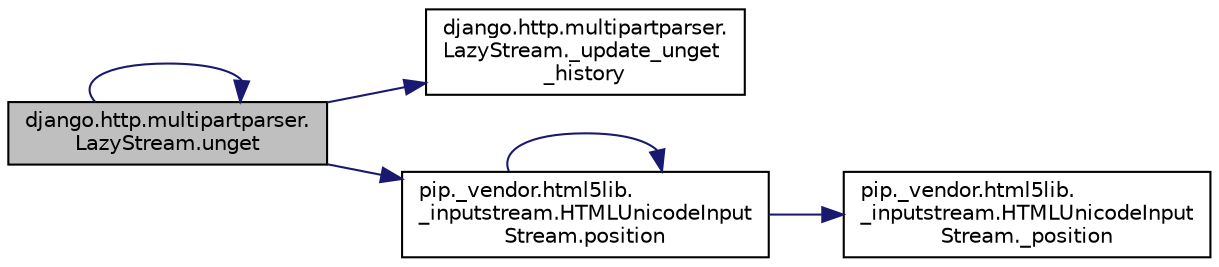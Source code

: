 digraph "django.http.multipartparser.LazyStream.unget"
{
 // LATEX_PDF_SIZE
  edge [fontname="Helvetica",fontsize="10",labelfontname="Helvetica",labelfontsize="10"];
  node [fontname="Helvetica",fontsize="10",shape=record];
  rankdir="LR";
  Node1 [label="django.http.multipartparser.\lLazyStream.unget",height=0.2,width=0.4,color="black", fillcolor="grey75", style="filled", fontcolor="black",tooltip=" "];
  Node1 -> Node2 [color="midnightblue",fontsize="10",style="solid",fontname="Helvetica"];
  Node2 [label="django.http.multipartparser.\lLazyStream._update_unget\l_history",height=0.2,width=0.4,color="black", fillcolor="white", style="filled",URL="$d4/dba/classdjango_1_1http_1_1multipartparser_1_1_lazy_stream.html#ac10a87915579d35990d95f483a09fd4b",tooltip=" "];
  Node1 -> Node3 [color="midnightblue",fontsize="10",style="solid",fontname="Helvetica"];
  Node3 [label="pip._vendor.html5lib.\l_inputstream.HTMLUnicodeInput\lStream.position",height=0.2,width=0.4,color="black", fillcolor="white", style="filled",URL="$de/dab/classpip_1_1__vendor_1_1html5lib_1_1__inputstream_1_1_h_t_m_l_unicode_input_stream.html#a90c62310ce6ea093a8cd7746c58718f5",tooltip=" "];
  Node3 -> Node4 [color="midnightblue",fontsize="10",style="solid",fontname="Helvetica"];
  Node4 [label="pip._vendor.html5lib.\l_inputstream.HTMLUnicodeInput\lStream._position",height=0.2,width=0.4,color="black", fillcolor="white", style="filled",URL="$de/dab/classpip_1_1__vendor_1_1html5lib_1_1__inputstream_1_1_h_t_m_l_unicode_input_stream.html#a656d2457c4bd695bafda16a736b9a5c9",tooltip=" "];
  Node3 -> Node3 [color="midnightblue",fontsize="10",style="solid",fontname="Helvetica"];
  Node1 -> Node1 [color="midnightblue",fontsize="10",style="solid",fontname="Helvetica"];
}
